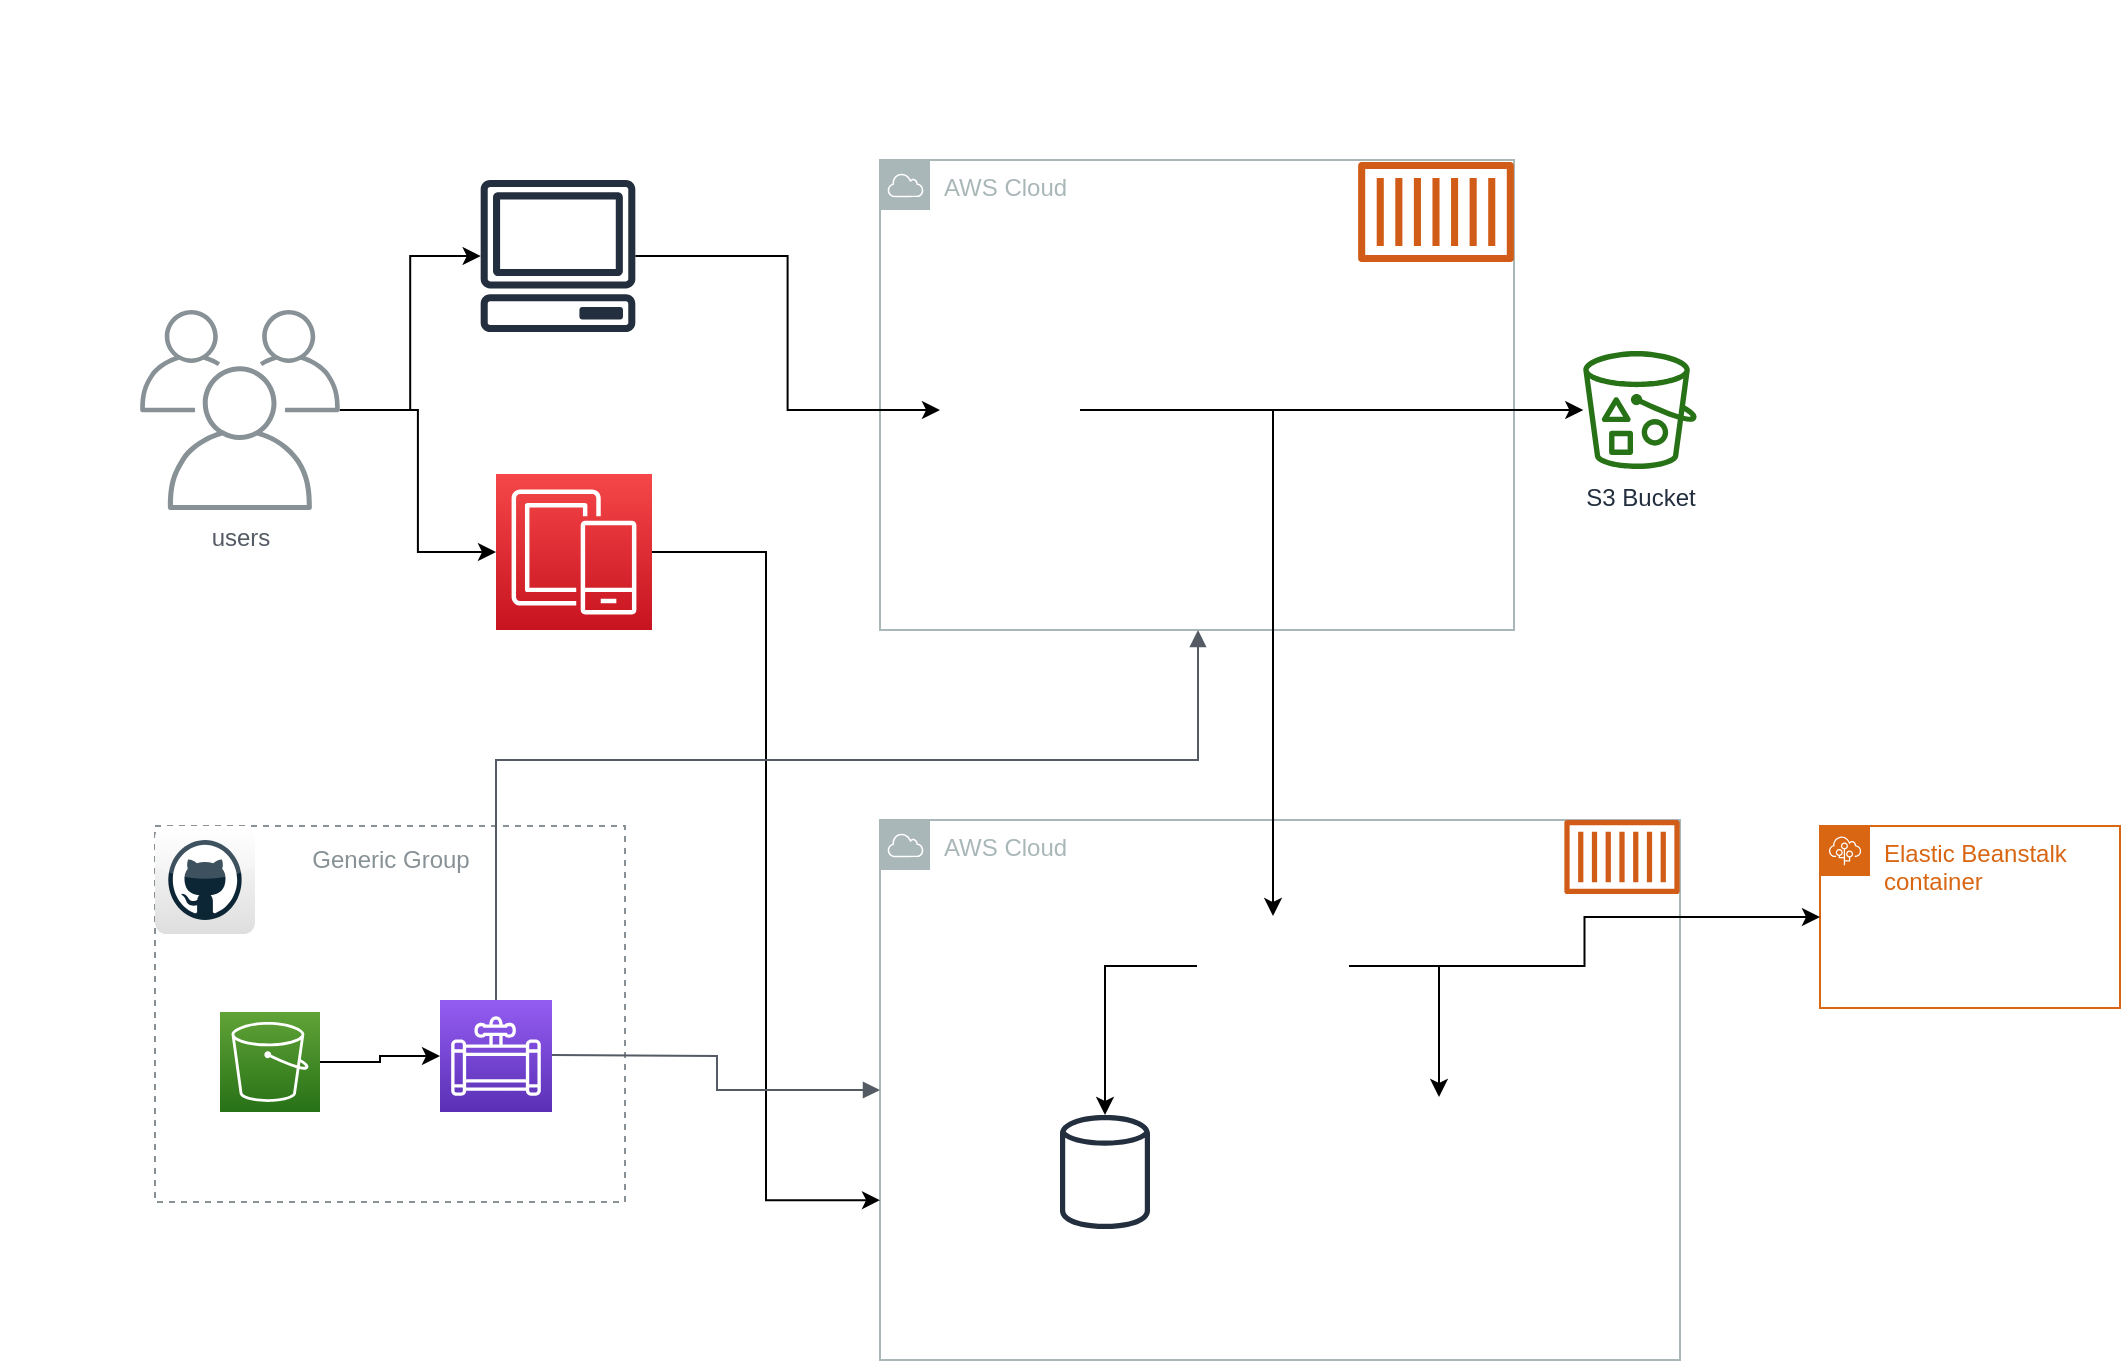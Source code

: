 <mxfile version="11.0.5" type="device"><diagram id="Ht1M8jgEwFfnCIfOTk4-" name="Page-1"><mxGraphModel dx="1662" dy="747" grid="1" gridSize="10" guides="1" tooltips="1" connect="1" arrows="1" fold="1" page="1" pageScale="1" pageWidth="1169" pageHeight="827" math="0" shadow="0"><root><mxCell id="0"/><mxCell id="1" parent="0"/><mxCell id="z_BWuDtckwjAZOqbKxJu-23" value="Generic Group" style="outlineConnect=0;gradientColor=none;html=1;whiteSpace=wrap;fontSize=12;fontStyle=0;strokeColor=#879196;fillColor=none;verticalAlign=top;align=center;fontColor=#879196;dashed=1;spacingTop=3;" vertex="1" parent="1"><mxGeometry x="77.5" y="413" width="235" height="188" as="geometry"/></mxCell><mxCell id="z_BWuDtckwjAZOqbKxJu-22" value="AWS Cloud" style="outlineConnect=0;gradientColor=none;html=1;whiteSpace=wrap;fontSize=12;fontStyle=0;shape=mxgraph.aws4.group;grIcon=mxgraph.aws4.group_aws_cloud;strokeColor=#AAB7B8;fillColor=none;verticalAlign=top;align=left;spacingLeft=30;fontColor=#AAB7B8;dashed=0;" vertex="1" parent="1"><mxGeometry x="440" y="410" width="400" height="270" as="geometry"/></mxCell><mxCell id="z_BWuDtckwjAZOqbKxJu-21" value="AWS Cloud" style="outlineConnect=0;gradientColor=none;html=1;whiteSpace=wrap;fontSize=12;fontStyle=0;shape=mxgraph.aws4.group;grIcon=mxgraph.aws4.group_aws_cloud;strokeColor=#AAB7B8;fillColor=none;verticalAlign=top;align=left;spacingLeft=30;fontColor=#AAB7B8;dashed=0;" vertex="1" parent="1"><mxGeometry x="440" y="80" width="317" height="235" as="geometry"/></mxCell><mxCell id="UEzPUAAOIrF-is8g5C7q-78" value="S3 Bucket" style="outlineConnect=0;fontColor=#232F3E;gradientColor=none;fillColor=#277116;strokeColor=none;dashed=0;verticalLabelPosition=bottom;verticalAlign=top;align=center;html=1;fontSize=12;fontStyle=0;aspect=fixed;pointerEvents=1;shape=mxgraph.aws4.bucket_with_objects;labelBackgroundColor=#ffffff;" parent="1" vertex="1"><mxGeometry x="791.5" y="175.5" width="57" height="59" as="geometry"/></mxCell><mxCell id="z_BWuDtckwjAZOqbKxJu-3" value="" style="outlineConnect=0;fontColor=#232F3E;gradientColor=none;fillColor=#D05C17;strokeColor=none;dashed=0;verticalLabelPosition=bottom;verticalAlign=top;align=center;html=1;fontSize=12;fontStyle=0;aspect=fixed;pointerEvents=1;shape=mxgraph.aws4.container_1;" vertex="1" parent="1"><mxGeometry x="679" y="81" width="78" height="50" as="geometry"/></mxCell><mxCell id="z_BWuDtckwjAZOqbKxJu-4" value="" style="outlineConnect=0;fontColor=#232F3E;gradientColor=none;fillColor=#D05C17;strokeColor=none;dashed=0;verticalLabelPosition=bottom;verticalAlign=top;align=center;html=1;fontSize=12;fontStyle=0;aspect=fixed;pointerEvents=1;shape=mxgraph.aws4.container_1;" vertex="1" parent="1"><mxGeometry x="782" y="410" width="58" height="37" as="geometry"/></mxCell><mxCell id="z_BWuDtckwjAZOqbKxJu-26" style="edgeStyle=orthogonalEdgeStyle;rounded=0;orthogonalLoop=1;jettySize=auto;html=1;entryX=0;entryY=0.704;entryDx=0;entryDy=0;entryPerimeter=0;" edge="1" parent="1" source="z_BWuDtckwjAZOqbKxJu-5" target="z_BWuDtckwjAZOqbKxJu-22"><mxGeometry relative="1" as="geometry"/></mxCell><mxCell id="z_BWuDtckwjAZOqbKxJu-5" value="" style="outlineConnect=0;fontColor=#232F3E;gradientColor=#F54749;gradientDirection=north;fillColor=#C7131F;strokeColor=#ffffff;dashed=0;verticalLabelPosition=bottom;verticalAlign=top;align=center;html=1;fontSize=12;fontStyle=0;aspect=fixed;shape=mxgraph.aws4.resourceIcon;resIcon=mxgraph.aws4.mobile;" vertex="1" parent="1"><mxGeometry x="248" y="237" width="78" height="78" as="geometry"/></mxCell><mxCell id="z_BWuDtckwjAZOqbKxJu-33" style="edgeStyle=orthogonalEdgeStyle;rounded=0;orthogonalLoop=1;jettySize=auto;html=1;" edge="1" parent="1" source="z_BWuDtckwjAZOqbKxJu-6" target="z_BWuDtckwjAZOqbKxJu-2"><mxGeometry relative="1" as="geometry"/></mxCell><mxCell id="z_BWuDtckwjAZOqbKxJu-6" value="" style="outlineConnect=0;fontColor=#232F3E;gradientColor=#60A337;gradientDirection=north;fillColor=#277116;strokeColor=#ffffff;dashed=0;verticalLabelPosition=bottom;verticalAlign=top;align=center;html=1;fontSize=12;fontStyle=0;aspect=fixed;shape=mxgraph.aws4.resourceIcon;resIcon=mxgraph.aws4.s3;" vertex="1" parent="1"><mxGeometry x="110" y="506" width="50" height="50" as="geometry"/></mxCell><mxCell id="z_BWuDtckwjAZOqbKxJu-7" value="" style="dashed=0;outlineConnect=0;html=1;align=center;labelPosition=center;verticalLabelPosition=bottom;verticalAlign=top;shape=mxgraph.webicons.github;fillColor=#FFFFFF;gradientColor=#DFDEDE" vertex="1" parent="1"><mxGeometry x="77.5" y="413" width="50" height="54" as="geometry"/></mxCell><mxCell id="z_BWuDtckwjAZOqbKxJu-25" style="edgeStyle=orthogonalEdgeStyle;rounded=0;orthogonalLoop=1;jettySize=auto;html=1;entryX=0;entryY=0.5;entryDx=0;entryDy=0;" edge="1" parent="1" source="z_BWuDtckwjAZOqbKxJu-8" target="z_BWuDtckwjAZOqbKxJu-15"><mxGeometry relative="1" as="geometry"/></mxCell><mxCell id="z_BWuDtckwjAZOqbKxJu-8" value="" style="outlineConnect=0;fontColor=#232F3E;gradientColor=none;fillColor=#232F3E;strokeColor=none;dashed=0;verticalLabelPosition=bottom;verticalAlign=top;align=center;html=1;fontSize=12;fontStyle=0;aspect=fixed;pointerEvents=1;shape=mxgraph.aws4.client;" vertex="1" parent="1"><mxGeometry x="240" y="90" width="78" height="76" as="geometry"/></mxCell><mxCell id="z_BWuDtckwjAZOqbKxJu-9" value="" style="outlineConnect=0;fontColor=#232F3E;gradientColor=none;fillColor=#232F3E;strokeColor=none;dashed=0;verticalLabelPosition=bottom;verticalAlign=top;align=center;html=1;fontSize=12;fontStyle=0;aspect=fixed;pointerEvents=1;shape=mxgraph.aws4.generic_database;" vertex="1" parent="1"><mxGeometry x="530" y="556" width="45" height="60" as="geometry"/></mxCell><mxCell id="z_BWuDtckwjAZOqbKxJu-10" value="Elastic Beanstalk container" style="points=[[0,0],[0.25,0],[0.5,0],[0.75,0],[1,0],[1,0.25],[1,0.5],[1,0.75],[1,1],[0.75,1],[0.5,1],[0.25,1],[0,1],[0,0.75],[0,0.5],[0,0.25]];outlineConnect=0;gradientColor=none;html=1;whiteSpace=wrap;fontSize=12;fontStyle=0;shape=mxgraph.aws4.group;grIcon=mxgraph.aws4.group_elastic_beanstalk;strokeColor=#D86613;fillColor=none;verticalAlign=top;align=left;spacingLeft=30;fontColor=#D86613;dashed=0;" vertex="1" parent="1"><mxGeometry x="910" y="413" width="150" height="91" as="geometry"/></mxCell><mxCell id="z_BWuDtckwjAZOqbKxJu-19" style="edgeStyle=orthogonalEdgeStyle;rounded=0;orthogonalLoop=1;jettySize=auto;html=1;" edge="1" parent="1" source="z_BWuDtckwjAZOqbKxJu-13" target="z_BWuDtckwjAZOqbKxJu-5"><mxGeometry relative="1" as="geometry"/></mxCell><mxCell id="z_BWuDtckwjAZOqbKxJu-20" style="edgeStyle=orthogonalEdgeStyle;rounded=0;orthogonalLoop=1;jettySize=auto;html=1;" edge="1" parent="1" source="z_BWuDtckwjAZOqbKxJu-13" target="z_BWuDtckwjAZOqbKxJu-8"><mxGeometry relative="1" as="geometry"/></mxCell><mxCell id="z_BWuDtckwjAZOqbKxJu-13" value="users" style="outlineConnect=0;gradientColor=none;fontColor=#545B64;strokeColor=none;fillColor=#879196;dashed=0;verticalLabelPosition=bottom;verticalAlign=top;align=center;html=1;fontSize=12;fontStyle=0;aspect=fixed;shape=mxgraph.aws4.illustration_users;pointerEvents=1" vertex="1" parent="1"><mxGeometry x="70" y="155" width="100" height="100" as="geometry"/></mxCell><mxCell id="z_BWuDtckwjAZOqbKxJu-14" value="" style="shape=image;imageAspect=0;aspect=fixed;verticalLabelPosition=bottom;verticalAlign=top;image=https://upload.wikimedia.org/wikipedia/commons/c/cf/Angular_full_color_logo.svg;" vertex="1" parent="1"><mxGeometry x="NaN" y="NaN" width="150" height="NaN" as="geometry"/></mxCell><mxCell id="z_BWuDtckwjAZOqbKxJu-31" style="edgeStyle=orthogonalEdgeStyle;rounded=0;orthogonalLoop=1;jettySize=auto;html=1;" edge="1" parent="1" source="z_BWuDtckwjAZOqbKxJu-15" target="z_BWuDtckwjAZOqbKxJu-16"><mxGeometry relative="1" as="geometry"/></mxCell><mxCell id="z_BWuDtckwjAZOqbKxJu-32" style="edgeStyle=orthogonalEdgeStyle;rounded=0;orthogonalLoop=1;jettySize=auto;html=1;" edge="1" parent="1" source="z_BWuDtckwjAZOqbKxJu-15" target="UEzPUAAOIrF-is8g5C7q-78"><mxGeometry relative="1" as="geometry"/></mxCell><mxCell id="z_BWuDtckwjAZOqbKxJu-15" value="" style="shape=image;imageAspect=0;aspect=fixed;verticalLabelPosition=bottom;verticalAlign=top;image=https://upload.wikimedia.org/wikipedia/commons/thumb/c/cf/Angular_full_color_logo.svg/250px-Angular_full_color_logo.svg.png;" vertex="1" parent="1"><mxGeometry x="470" y="170" width="70" height="70" as="geometry"/></mxCell><mxCell id="z_BWuDtckwjAZOqbKxJu-28" style="edgeStyle=orthogonalEdgeStyle;rounded=0;orthogonalLoop=1;jettySize=auto;html=1;" edge="1" parent="1" source="z_BWuDtckwjAZOqbKxJu-16" target="z_BWuDtckwjAZOqbKxJu-9"><mxGeometry relative="1" as="geometry"/></mxCell><mxCell id="z_BWuDtckwjAZOqbKxJu-29" style="edgeStyle=orthogonalEdgeStyle;rounded=0;orthogonalLoop=1;jettySize=auto;html=1;" edge="1" parent="1" source="z_BWuDtckwjAZOqbKxJu-16" target="z_BWuDtckwjAZOqbKxJu-17"><mxGeometry relative="1" as="geometry"/></mxCell><mxCell id="z_BWuDtckwjAZOqbKxJu-30" style="edgeStyle=orthogonalEdgeStyle;rounded=0;orthogonalLoop=1;jettySize=auto;html=1;" edge="1" parent="1" source="z_BWuDtckwjAZOqbKxJu-16" target="z_BWuDtckwjAZOqbKxJu-10"><mxGeometry relative="1" as="geometry"/></mxCell><mxCell id="z_BWuDtckwjAZOqbKxJu-16" value="" style="shape=image;imageAspect=0;aspect=fixed;verticalLabelPosition=bottom;verticalAlign=top;image=https://spring.io/img/homepage/icon-spring-cloud.svg;" vertex="1" parent="1"><mxGeometry x="598.5" y="458" width="76" height="50" as="geometry"/></mxCell><mxCell id="z_BWuDtckwjAZOqbKxJu-17" value="" style="shape=image;imageAspect=0;aspect=fixed;verticalLabelPosition=bottom;verticalAlign=top;image=https://g.foolcdn.com/art/companylogos/square/mdb.png;" vertex="1" parent="1"><mxGeometry x="682" y="548.5" width="75" height="75" as="geometry"/></mxCell><mxCell id="z_BWuDtckwjAZOqbKxJu-2" value="" style="outlineConnect=0;fontColor=#232F3E;gradientColor=#945DF2;gradientDirection=north;fillColor=#5A30B5;strokeColor=#ffffff;dashed=0;verticalLabelPosition=bottom;verticalAlign=top;align=center;html=1;fontSize=12;fontStyle=0;aspect=fixed;shape=mxgraph.aws4.resourceIcon;resIcon=mxgraph.aws4.data_pipeline;" vertex="1" parent="1"><mxGeometry x="220" y="500" width="56" height="56" as="geometry"/></mxCell><mxCell id="z_BWuDtckwjAZOqbKxJu-34" value="" style="edgeStyle=orthogonalEdgeStyle;html=1;endArrow=block;elbow=vertical;startArrow=none;endFill=1;strokeColor=#545B64;rounded=0;" edge="1" parent="1" target="z_BWuDtckwjAZOqbKxJu-22"><mxGeometry width="100" relative="1" as="geometry"><mxPoint x="276" y="527.5" as="sourcePoint"/><mxPoint x="376" y="527.5" as="targetPoint"/></mxGeometry></mxCell><mxCell id="z_BWuDtckwjAZOqbKxJu-35" value="" style="edgeStyle=orthogonalEdgeStyle;html=1;endArrow=block;elbow=vertical;startArrow=none;endFill=1;strokeColor=#545B64;rounded=0;" edge="1" parent="1" source="z_BWuDtckwjAZOqbKxJu-2" target="z_BWuDtckwjAZOqbKxJu-21"><mxGeometry width="100" relative="1" as="geometry"><mxPoint x="276" y="527.5" as="sourcePoint"/><mxPoint x="376" y="527.5" as="targetPoint"/><Array as="points"><mxPoint x="248" y="380"/><mxPoint x="599" y="380"/></Array></mxGeometry></mxCell></root></mxGraphModel></diagram></mxfile>
